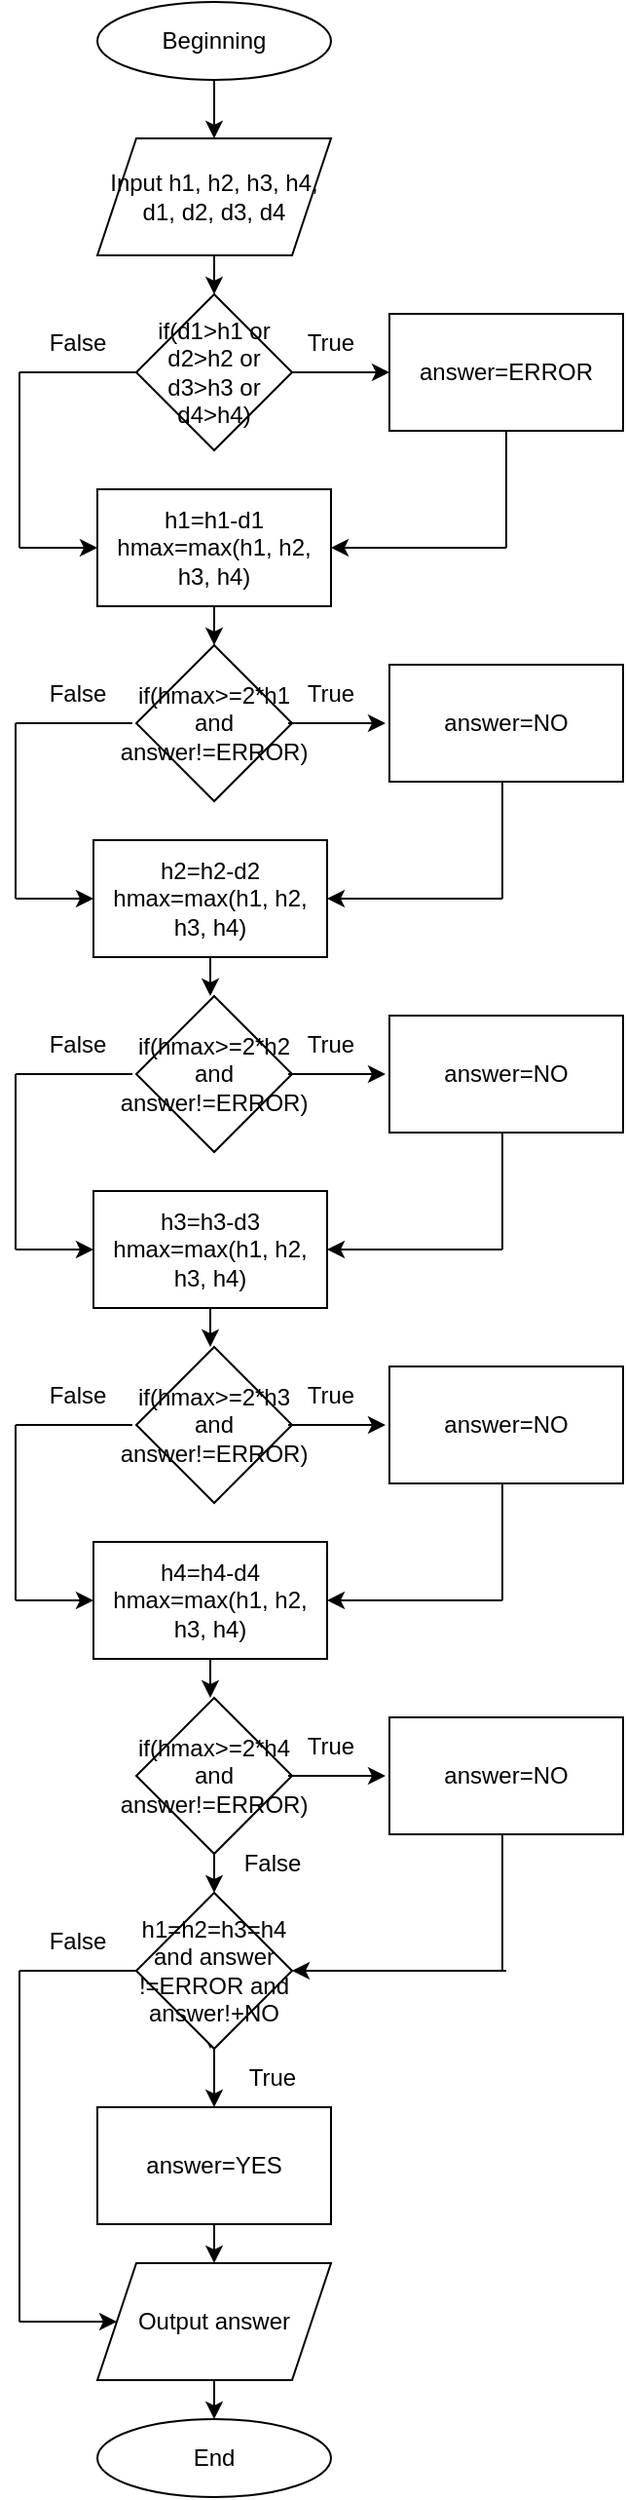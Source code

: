 <mxfile version="22.0.8" type="device">
  <diagram name="Страница — 1" id="toN4e3wIf5AQ61mbphhF">
    <mxGraphModel dx="1500" dy="820" grid="1" gridSize="10" guides="1" tooltips="1" connect="1" arrows="1" fold="1" page="1" pageScale="1" pageWidth="827" pageHeight="1169" math="0" shadow="0">
      <root>
        <mxCell id="0" />
        <mxCell id="1" parent="0" />
        <mxCell id="qr8d7CnqY7PZ72oE8k62-1" value="Beginning" style="ellipse;whiteSpace=wrap;html=1;" vertex="1" parent="1">
          <mxGeometry x="330" y="50" width="120" height="40" as="geometry" />
        </mxCell>
        <mxCell id="qr8d7CnqY7PZ72oE8k62-2" value="Input h1, h2, h3, h4, d1, d2, d3, d4" style="shape=parallelogram;perimeter=parallelogramPerimeter;whiteSpace=wrap;html=1;fixedSize=1;" vertex="1" parent="1">
          <mxGeometry x="330" y="120" width="120" height="60" as="geometry" />
        </mxCell>
        <mxCell id="qr8d7CnqY7PZ72oE8k62-3" value="if(d1&amp;gt;h1 or d2&amp;gt;h2 or d3&amp;gt;h3 or d4&amp;gt;h4)" style="rhombus;whiteSpace=wrap;html=1;" vertex="1" parent="1">
          <mxGeometry x="350" y="200" width="80" height="80" as="geometry" />
        </mxCell>
        <mxCell id="qr8d7CnqY7PZ72oE8k62-4" value="answer=ERROR" style="rounded=0;whiteSpace=wrap;html=1;" vertex="1" parent="1">
          <mxGeometry x="480" y="210" width="120" height="60" as="geometry" />
        </mxCell>
        <mxCell id="qr8d7CnqY7PZ72oE8k62-5" value="h1=h1-d1&lt;br&gt;hmax=max(h1, h2, h3, h4)" style="rounded=0;whiteSpace=wrap;html=1;" vertex="1" parent="1">
          <mxGeometry x="330" y="300" width="120" height="60" as="geometry" />
        </mxCell>
        <mxCell id="qr8d7CnqY7PZ72oE8k62-6" value="if(hmax&amp;gt;=2*h1 and answer!=ERROR)" style="rhombus;whiteSpace=wrap;html=1;" vertex="1" parent="1">
          <mxGeometry x="350" y="380" width="80" height="80" as="geometry" />
        </mxCell>
        <mxCell id="qr8d7CnqY7PZ72oE8k62-7" value="answer=NO" style="rounded=0;whiteSpace=wrap;html=1;" vertex="1" parent="1">
          <mxGeometry x="480" y="390" width="120" height="60" as="geometry" />
        </mxCell>
        <mxCell id="qr8d7CnqY7PZ72oE8k62-8" value="" style="endArrow=classic;html=1;rounded=0;exitX=0.5;exitY=1;exitDx=0;exitDy=0;entryX=0.5;entryY=0;entryDx=0;entryDy=0;" edge="1" parent="1" source="qr8d7CnqY7PZ72oE8k62-1" target="qr8d7CnqY7PZ72oE8k62-2">
          <mxGeometry width="50" height="50" relative="1" as="geometry">
            <mxPoint x="390" y="320" as="sourcePoint" />
            <mxPoint x="440" y="270" as="targetPoint" />
          </mxGeometry>
        </mxCell>
        <mxCell id="qr8d7CnqY7PZ72oE8k62-9" value="" style="endArrow=classic;html=1;rounded=0;exitX=0.5;exitY=1;exitDx=0;exitDy=0;entryX=0.5;entryY=0;entryDx=0;entryDy=0;" edge="1" parent="1" source="qr8d7CnqY7PZ72oE8k62-2" target="qr8d7CnqY7PZ72oE8k62-3">
          <mxGeometry width="50" height="50" relative="1" as="geometry">
            <mxPoint x="310" y="260" as="sourcePoint" />
            <mxPoint x="360" y="210" as="targetPoint" />
          </mxGeometry>
        </mxCell>
        <mxCell id="qr8d7CnqY7PZ72oE8k62-10" value="" style="endArrow=classic;html=1;rounded=0;exitX=1;exitY=0.5;exitDx=0;exitDy=0;entryX=0;entryY=0.5;entryDx=0;entryDy=0;" edge="1" parent="1" source="qr8d7CnqY7PZ72oE8k62-3" target="qr8d7CnqY7PZ72oE8k62-4">
          <mxGeometry width="50" height="50" relative="1" as="geometry">
            <mxPoint x="390" y="320" as="sourcePoint" />
            <mxPoint x="440" y="270" as="targetPoint" />
          </mxGeometry>
        </mxCell>
        <mxCell id="qr8d7CnqY7PZ72oE8k62-12" value="" style="endArrow=none;html=1;rounded=0;exitX=0;exitY=0.5;exitDx=0;exitDy=0;" edge="1" parent="1" source="qr8d7CnqY7PZ72oE8k62-3">
          <mxGeometry width="50" height="50" relative="1" as="geometry">
            <mxPoint x="390" y="320" as="sourcePoint" />
            <mxPoint x="290" y="240" as="targetPoint" />
          </mxGeometry>
        </mxCell>
        <mxCell id="qr8d7CnqY7PZ72oE8k62-13" value="" style="endArrow=none;html=1;rounded=0;" edge="1" parent="1">
          <mxGeometry width="50" height="50" relative="1" as="geometry">
            <mxPoint x="290" y="240" as="sourcePoint" />
            <mxPoint x="290" y="330" as="targetPoint" />
          </mxGeometry>
        </mxCell>
        <mxCell id="qr8d7CnqY7PZ72oE8k62-14" value="" style="endArrow=none;html=1;rounded=0;entryX=0.5;entryY=1;entryDx=0;entryDy=0;" edge="1" parent="1" target="qr8d7CnqY7PZ72oE8k62-4">
          <mxGeometry width="50" height="50" relative="1" as="geometry">
            <mxPoint x="540" y="330" as="sourcePoint" />
            <mxPoint x="440" y="270" as="targetPoint" />
          </mxGeometry>
        </mxCell>
        <mxCell id="qr8d7CnqY7PZ72oE8k62-15" value="" style="endArrow=classic;html=1;rounded=0;entryX=1;entryY=0.5;entryDx=0;entryDy=0;" edge="1" parent="1" target="qr8d7CnqY7PZ72oE8k62-5">
          <mxGeometry width="50" height="50" relative="1" as="geometry">
            <mxPoint x="540" y="330" as="sourcePoint" />
            <mxPoint x="440" y="270" as="targetPoint" />
          </mxGeometry>
        </mxCell>
        <mxCell id="qr8d7CnqY7PZ72oE8k62-16" value="" style="endArrow=classic;html=1;rounded=0;entryX=0;entryY=0.5;entryDx=0;entryDy=0;" edge="1" parent="1" target="qr8d7CnqY7PZ72oE8k62-5">
          <mxGeometry width="50" height="50" relative="1" as="geometry">
            <mxPoint x="290" y="330" as="sourcePoint" />
            <mxPoint x="440" y="270" as="targetPoint" />
          </mxGeometry>
        </mxCell>
        <mxCell id="qr8d7CnqY7PZ72oE8k62-17" value="" style="endArrow=classic;html=1;rounded=0;exitX=0.5;exitY=1;exitDx=0;exitDy=0;entryX=0.5;entryY=0;entryDx=0;entryDy=0;" edge="1" parent="1" source="qr8d7CnqY7PZ72oE8k62-5" target="qr8d7CnqY7PZ72oE8k62-6">
          <mxGeometry width="50" height="50" relative="1" as="geometry">
            <mxPoint x="390" y="320" as="sourcePoint" />
            <mxPoint x="440" y="270" as="targetPoint" />
          </mxGeometry>
        </mxCell>
        <mxCell id="qr8d7CnqY7PZ72oE8k62-18" value="h2=h2-d2&lt;br&gt;hmax=max(h1, h2, h3, h4)" style="rounded=0;whiteSpace=wrap;html=1;" vertex="1" parent="1">
          <mxGeometry x="328" y="480" width="120" height="60" as="geometry" />
        </mxCell>
        <mxCell id="qr8d7CnqY7PZ72oE8k62-19" value="" style="endArrow=classic;html=1;rounded=0;exitX=1;exitY=0.5;exitDx=0;exitDy=0;entryX=0;entryY=0.5;entryDx=0;entryDy=0;" edge="1" parent="1">
          <mxGeometry width="50" height="50" relative="1" as="geometry">
            <mxPoint x="428" y="420" as="sourcePoint" />
            <mxPoint x="478" y="420" as="targetPoint" />
          </mxGeometry>
        </mxCell>
        <mxCell id="qr8d7CnqY7PZ72oE8k62-20" value="" style="endArrow=none;html=1;rounded=0;exitX=0;exitY=0.5;exitDx=0;exitDy=0;" edge="1" parent="1">
          <mxGeometry width="50" height="50" relative="1" as="geometry">
            <mxPoint x="348" y="420" as="sourcePoint" />
            <mxPoint x="288" y="420" as="targetPoint" />
          </mxGeometry>
        </mxCell>
        <mxCell id="qr8d7CnqY7PZ72oE8k62-21" value="" style="endArrow=none;html=1;rounded=0;" edge="1" parent="1">
          <mxGeometry width="50" height="50" relative="1" as="geometry">
            <mxPoint x="288" y="420" as="sourcePoint" />
            <mxPoint x="288" y="510" as="targetPoint" />
          </mxGeometry>
        </mxCell>
        <mxCell id="qr8d7CnqY7PZ72oE8k62-22" value="" style="endArrow=none;html=1;rounded=0;entryX=0.5;entryY=1;entryDx=0;entryDy=0;" edge="1" parent="1">
          <mxGeometry width="50" height="50" relative="1" as="geometry">
            <mxPoint x="538" y="510" as="sourcePoint" />
            <mxPoint x="538" y="450" as="targetPoint" />
          </mxGeometry>
        </mxCell>
        <mxCell id="qr8d7CnqY7PZ72oE8k62-23" value="" style="endArrow=classic;html=1;rounded=0;entryX=1;entryY=0.5;entryDx=0;entryDy=0;" edge="1" parent="1" target="qr8d7CnqY7PZ72oE8k62-18">
          <mxGeometry width="50" height="50" relative="1" as="geometry">
            <mxPoint x="538" y="510" as="sourcePoint" />
            <mxPoint x="438" y="450" as="targetPoint" />
          </mxGeometry>
        </mxCell>
        <mxCell id="qr8d7CnqY7PZ72oE8k62-24" value="" style="endArrow=classic;html=1;rounded=0;entryX=0;entryY=0.5;entryDx=0;entryDy=0;" edge="1" parent="1" target="qr8d7CnqY7PZ72oE8k62-18">
          <mxGeometry width="50" height="50" relative="1" as="geometry">
            <mxPoint x="288" y="510" as="sourcePoint" />
            <mxPoint x="438" y="450" as="targetPoint" />
          </mxGeometry>
        </mxCell>
        <mxCell id="qr8d7CnqY7PZ72oE8k62-25" value="" style="endArrow=classic;html=1;rounded=0;exitX=0.5;exitY=1;exitDx=0;exitDy=0;entryX=0.5;entryY=0;entryDx=0;entryDy=0;" edge="1" parent="1" source="qr8d7CnqY7PZ72oE8k62-18">
          <mxGeometry width="50" height="50" relative="1" as="geometry">
            <mxPoint x="388" y="500" as="sourcePoint" />
            <mxPoint x="388" y="560" as="targetPoint" />
          </mxGeometry>
        </mxCell>
        <mxCell id="qr8d7CnqY7PZ72oE8k62-26" value="True" style="text;html=1;strokeColor=none;fillColor=none;align=center;verticalAlign=middle;whiteSpace=wrap;rounded=0;" vertex="1" parent="1">
          <mxGeometry x="420" y="210" width="60" height="30" as="geometry" />
        </mxCell>
        <mxCell id="qr8d7CnqY7PZ72oE8k62-27" value="False" style="text;html=1;strokeColor=none;fillColor=none;align=center;verticalAlign=middle;whiteSpace=wrap;rounded=0;" vertex="1" parent="1">
          <mxGeometry x="290" y="210" width="60" height="30" as="geometry" />
        </mxCell>
        <mxCell id="qr8d7CnqY7PZ72oE8k62-28" value="False" style="text;html=1;strokeColor=none;fillColor=none;align=center;verticalAlign=middle;whiteSpace=wrap;rounded=0;" vertex="1" parent="1">
          <mxGeometry x="290" y="390" width="60" height="30" as="geometry" />
        </mxCell>
        <mxCell id="qr8d7CnqY7PZ72oE8k62-29" value="True" style="text;html=1;strokeColor=none;fillColor=none;align=center;verticalAlign=middle;whiteSpace=wrap;rounded=0;" vertex="1" parent="1">
          <mxGeometry x="420" y="390" width="60" height="30" as="geometry" />
        </mxCell>
        <mxCell id="qr8d7CnqY7PZ72oE8k62-30" value="if(hmax&amp;gt;=2*h2 and answer!=ERROR)" style="rhombus;whiteSpace=wrap;html=1;" vertex="1" parent="1">
          <mxGeometry x="350" y="560" width="80" height="80" as="geometry" />
        </mxCell>
        <mxCell id="qr8d7CnqY7PZ72oE8k62-31" value="answer=NO" style="rounded=0;whiteSpace=wrap;html=1;" vertex="1" parent="1">
          <mxGeometry x="480" y="570" width="120" height="60" as="geometry" />
        </mxCell>
        <mxCell id="qr8d7CnqY7PZ72oE8k62-32" value="h3=h3-d3&lt;br&gt;hmax=max(h1, h2, h3, h4)" style="rounded=0;whiteSpace=wrap;html=1;" vertex="1" parent="1">
          <mxGeometry x="328" y="660" width="120" height="60" as="geometry" />
        </mxCell>
        <mxCell id="qr8d7CnqY7PZ72oE8k62-33" value="" style="endArrow=classic;html=1;rounded=0;exitX=1;exitY=0.5;exitDx=0;exitDy=0;entryX=0;entryY=0.5;entryDx=0;entryDy=0;" edge="1" parent="1">
          <mxGeometry width="50" height="50" relative="1" as="geometry">
            <mxPoint x="428" y="600" as="sourcePoint" />
            <mxPoint x="478" y="600" as="targetPoint" />
          </mxGeometry>
        </mxCell>
        <mxCell id="qr8d7CnqY7PZ72oE8k62-34" value="" style="endArrow=none;html=1;rounded=0;exitX=0;exitY=0.5;exitDx=0;exitDy=0;" edge="1" parent="1">
          <mxGeometry width="50" height="50" relative="1" as="geometry">
            <mxPoint x="348" y="600" as="sourcePoint" />
            <mxPoint x="288" y="600" as="targetPoint" />
          </mxGeometry>
        </mxCell>
        <mxCell id="qr8d7CnqY7PZ72oE8k62-35" value="" style="endArrow=none;html=1;rounded=0;" edge="1" parent="1">
          <mxGeometry width="50" height="50" relative="1" as="geometry">
            <mxPoint x="288" y="600" as="sourcePoint" />
            <mxPoint x="288" y="690" as="targetPoint" />
          </mxGeometry>
        </mxCell>
        <mxCell id="qr8d7CnqY7PZ72oE8k62-36" value="" style="endArrow=none;html=1;rounded=0;entryX=0.5;entryY=1;entryDx=0;entryDy=0;" edge="1" parent="1">
          <mxGeometry width="50" height="50" relative="1" as="geometry">
            <mxPoint x="538" y="690" as="sourcePoint" />
            <mxPoint x="538" y="630" as="targetPoint" />
          </mxGeometry>
        </mxCell>
        <mxCell id="qr8d7CnqY7PZ72oE8k62-37" value="" style="endArrow=classic;html=1;rounded=0;entryX=1;entryY=0.5;entryDx=0;entryDy=0;" edge="1" parent="1" target="qr8d7CnqY7PZ72oE8k62-32">
          <mxGeometry width="50" height="50" relative="1" as="geometry">
            <mxPoint x="538" y="690" as="sourcePoint" />
            <mxPoint x="438" y="630" as="targetPoint" />
          </mxGeometry>
        </mxCell>
        <mxCell id="qr8d7CnqY7PZ72oE8k62-38" value="" style="endArrow=classic;html=1;rounded=0;entryX=0;entryY=0.5;entryDx=0;entryDy=0;" edge="1" parent="1" target="qr8d7CnqY7PZ72oE8k62-32">
          <mxGeometry width="50" height="50" relative="1" as="geometry">
            <mxPoint x="288" y="690" as="sourcePoint" />
            <mxPoint x="438" y="630" as="targetPoint" />
          </mxGeometry>
        </mxCell>
        <mxCell id="qr8d7CnqY7PZ72oE8k62-39" value="" style="endArrow=classic;html=1;rounded=0;exitX=0.5;exitY=1;exitDx=0;exitDy=0;entryX=0.5;entryY=0;entryDx=0;entryDy=0;" edge="1" parent="1" source="qr8d7CnqY7PZ72oE8k62-32">
          <mxGeometry width="50" height="50" relative="1" as="geometry">
            <mxPoint x="388" y="680" as="sourcePoint" />
            <mxPoint x="388" y="740" as="targetPoint" />
          </mxGeometry>
        </mxCell>
        <mxCell id="qr8d7CnqY7PZ72oE8k62-40" value="False" style="text;html=1;strokeColor=none;fillColor=none;align=center;verticalAlign=middle;whiteSpace=wrap;rounded=0;" vertex="1" parent="1">
          <mxGeometry x="290" y="570" width="60" height="30" as="geometry" />
        </mxCell>
        <mxCell id="qr8d7CnqY7PZ72oE8k62-41" value="True" style="text;html=1;strokeColor=none;fillColor=none;align=center;verticalAlign=middle;whiteSpace=wrap;rounded=0;" vertex="1" parent="1">
          <mxGeometry x="420" y="570" width="60" height="30" as="geometry" />
        </mxCell>
        <mxCell id="qr8d7CnqY7PZ72oE8k62-42" value="if(hmax&amp;gt;=2*h3 and answer!=ERROR)" style="rhombus;whiteSpace=wrap;html=1;" vertex="1" parent="1">
          <mxGeometry x="350" y="740" width="80" height="80" as="geometry" />
        </mxCell>
        <mxCell id="qr8d7CnqY7PZ72oE8k62-43" value="answer=NO" style="rounded=0;whiteSpace=wrap;html=1;" vertex="1" parent="1">
          <mxGeometry x="480" y="750" width="120" height="60" as="geometry" />
        </mxCell>
        <mxCell id="qr8d7CnqY7PZ72oE8k62-44" value="h4=h4-d4&lt;br&gt;hmax=max(h1, h2, h3, h4)" style="rounded=0;whiteSpace=wrap;html=1;" vertex="1" parent="1">
          <mxGeometry x="328" y="840" width="120" height="60" as="geometry" />
        </mxCell>
        <mxCell id="qr8d7CnqY7PZ72oE8k62-45" value="" style="endArrow=classic;html=1;rounded=0;exitX=1;exitY=0.5;exitDx=0;exitDy=0;entryX=0;entryY=0.5;entryDx=0;entryDy=0;" edge="1" parent="1">
          <mxGeometry width="50" height="50" relative="1" as="geometry">
            <mxPoint x="428" y="780" as="sourcePoint" />
            <mxPoint x="478" y="780" as="targetPoint" />
          </mxGeometry>
        </mxCell>
        <mxCell id="qr8d7CnqY7PZ72oE8k62-46" value="" style="endArrow=none;html=1;rounded=0;exitX=0;exitY=0.5;exitDx=0;exitDy=0;" edge="1" parent="1">
          <mxGeometry width="50" height="50" relative="1" as="geometry">
            <mxPoint x="348" y="780" as="sourcePoint" />
            <mxPoint x="288" y="780" as="targetPoint" />
          </mxGeometry>
        </mxCell>
        <mxCell id="qr8d7CnqY7PZ72oE8k62-47" value="" style="endArrow=none;html=1;rounded=0;" edge="1" parent="1">
          <mxGeometry width="50" height="50" relative="1" as="geometry">
            <mxPoint x="288" y="780" as="sourcePoint" />
            <mxPoint x="288" y="870" as="targetPoint" />
          </mxGeometry>
        </mxCell>
        <mxCell id="qr8d7CnqY7PZ72oE8k62-48" value="" style="endArrow=none;html=1;rounded=0;entryX=0.5;entryY=1;entryDx=0;entryDy=0;" edge="1" parent="1">
          <mxGeometry width="50" height="50" relative="1" as="geometry">
            <mxPoint x="538" y="870" as="sourcePoint" />
            <mxPoint x="538" y="810" as="targetPoint" />
          </mxGeometry>
        </mxCell>
        <mxCell id="qr8d7CnqY7PZ72oE8k62-49" value="" style="endArrow=classic;html=1;rounded=0;entryX=1;entryY=0.5;entryDx=0;entryDy=0;" edge="1" parent="1" target="qr8d7CnqY7PZ72oE8k62-44">
          <mxGeometry width="50" height="50" relative="1" as="geometry">
            <mxPoint x="538" y="870" as="sourcePoint" />
            <mxPoint x="438" y="810" as="targetPoint" />
          </mxGeometry>
        </mxCell>
        <mxCell id="qr8d7CnqY7PZ72oE8k62-50" value="" style="endArrow=classic;html=1;rounded=0;entryX=0;entryY=0.5;entryDx=0;entryDy=0;" edge="1" parent="1" target="qr8d7CnqY7PZ72oE8k62-44">
          <mxGeometry width="50" height="50" relative="1" as="geometry">
            <mxPoint x="288" y="870" as="sourcePoint" />
            <mxPoint x="438" y="810" as="targetPoint" />
          </mxGeometry>
        </mxCell>
        <mxCell id="qr8d7CnqY7PZ72oE8k62-51" value="" style="endArrow=classic;html=1;rounded=0;exitX=0.5;exitY=1;exitDx=0;exitDy=0;entryX=0.5;entryY=0;entryDx=0;entryDy=0;" edge="1" parent="1" source="qr8d7CnqY7PZ72oE8k62-44">
          <mxGeometry width="50" height="50" relative="1" as="geometry">
            <mxPoint x="388" y="860" as="sourcePoint" />
            <mxPoint x="388" y="920" as="targetPoint" />
          </mxGeometry>
        </mxCell>
        <mxCell id="qr8d7CnqY7PZ72oE8k62-52" value="False" style="text;html=1;strokeColor=none;fillColor=none;align=center;verticalAlign=middle;whiteSpace=wrap;rounded=0;" vertex="1" parent="1">
          <mxGeometry x="290" y="750" width="60" height="30" as="geometry" />
        </mxCell>
        <mxCell id="qr8d7CnqY7PZ72oE8k62-53" value="True" style="text;html=1;strokeColor=none;fillColor=none;align=center;verticalAlign=middle;whiteSpace=wrap;rounded=0;" vertex="1" parent="1">
          <mxGeometry x="420" y="750" width="60" height="30" as="geometry" />
        </mxCell>
        <mxCell id="qr8d7CnqY7PZ72oE8k62-54" value="if(hmax&amp;gt;=2*h4 and answer!=ERROR)" style="rhombus;whiteSpace=wrap;html=1;" vertex="1" parent="1">
          <mxGeometry x="350" y="920" width="80" height="80" as="geometry" />
        </mxCell>
        <mxCell id="qr8d7CnqY7PZ72oE8k62-55" value="answer=NO" style="rounded=0;whiteSpace=wrap;html=1;" vertex="1" parent="1">
          <mxGeometry x="480" y="930" width="120" height="60" as="geometry" />
        </mxCell>
        <mxCell id="qr8d7CnqY7PZ72oE8k62-57" value="" style="endArrow=classic;html=1;rounded=0;exitX=1;exitY=0.5;exitDx=0;exitDy=0;entryX=0;entryY=0.5;entryDx=0;entryDy=0;" edge="1" parent="1">
          <mxGeometry width="50" height="50" relative="1" as="geometry">
            <mxPoint x="428" y="960" as="sourcePoint" />
            <mxPoint x="478" y="960" as="targetPoint" />
          </mxGeometry>
        </mxCell>
        <mxCell id="qr8d7CnqY7PZ72oE8k62-60" value="" style="endArrow=none;html=1;rounded=0;entryX=0.5;entryY=1;entryDx=0;entryDy=0;" edge="1" parent="1">
          <mxGeometry width="50" height="50" relative="1" as="geometry">
            <mxPoint x="538" y="1060" as="sourcePoint" />
            <mxPoint x="538" y="990" as="targetPoint" />
          </mxGeometry>
        </mxCell>
        <mxCell id="qr8d7CnqY7PZ72oE8k62-61" value="" style="endArrow=classic;html=1;rounded=0;entryX=1;entryY=0.5;entryDx=0;entryDy=0;" edge="1" parent="1" target="qr8d7CnqY7PZ72oE8k62-66">
          <mxGeometry width="50" height="50" relative="1" as="geometry">
            <mxPoint x="540" y="1060" as="sourcePoint" />
            <mxPoint x="448" y="1050" as="targetPoint" />
          </mxGeometry>
        </mxCell>
        <mxCell id="qr8d7CnqY7PZ72oE8k62-62" value="" style="endArrow=classic;html=1;rounded=0;entryX=0.5;entryY=0;entryDx=0;entryDy=0;exitX=0.5;exitY=1;exitDx=0;exitDy=0;" edge="1" parent="1" target="qr8d7CnqY7PZ72oE8k62-66" source="qr8d7CnqY7PZ72oE8k62-54">
          <mxGeometry width="50" height="50" relative="1" as="geometry">
            <mxPoint x="288" y="1050" as="sourcePoint" />
            <mxPoint x="328" y="1050" as="targetPoint" />
          </mxGeometry>
        </mxCell>
        <mxCell id="qr8d7CnqY7PZ72oE8k62-63" value="" style="endArrow=classic;html=1;rounded=0;exitX=0.5;exitY=1;exitDx=0;exitDy=0;entryX=0.5;entryY=0;entryDx=0;entryDy=0;" edge="1" parent="1">
          <mxGeometry width="50" height="50" relative="1" as="geometry">
            <mxPoint x="388" y="1080" as="sourcePoint" />
            <mxPoint x="388" y="1100" as="targetPoint" />
          </mxGeometry>
        </mxCell>
        <mxCell id="qr8d7CnqY7PZ72oE8k62-64" value="False" style="text;html=1;strokeColor=none;fillColor=none;align=center;verticalAlign=middle;whiteSpace=wrap;rounded=0;" vertex="1" parent="1">
          <mxGeometry x="390" y="990" width="60" height="30" as="geometry" />
        </mxCell>
        <mxCell id="qr8d7CnqY7PZ72oE8k62-65" value="True" style="text;html=1;strokeColor=none;fillColor=none;align=center;verticalAlign=middle;whiteSpace=wrap;rounded=0;" vertex="1" parent="1">
          <mxGeometry x="420" y="930" width="60" height="30" as="geometry" />
        </mxCell>
        <mxCell id="qr8d7CnqY7PZ72oE8k62-66" value="h1=h2=h3=h4 and answer !=ERROR and answer!+NO" style="rhombus;whiteSpace=wrap;html=1;" vertex="1" parent="1">
          <mxGeometry x="350" y="1020" width="80" height="80" as="geometry" />
        </mxCell>
        <mxCell id="qr8d7CnqY7PZ72oE8k62-67" value="" style="endArrow=classic;html=1;rounded=0;exitX=0.5;exitY=1;exitDx=0;exitDy=0;" edge="1" parent="1" source="qr8d7CnqY7PZ72oE8k62-66">
          <mxGeometry width="50" height="50" relative="1" as="geometry">
            <mxPoint x="390" y="1130" as="sourcePoint" />
            <mxPoint x="390" y="1130" as="targetPoint" />
          </mxGeometry>
        </mxCell>
        <mxCell id="qr8d7CnqY7PZ72oE8k62-68" value="answer=YES" style="rounded=0;whiteSpace=wrap;html=1;" vertex="1" parent="1">
          <mxGeometry x="330" y="1130" width="120" height="60" as="geometry" />
        </mxCell>
        <mxCell id="qr8d7CnqY7PZ72oE8k62-69" value="Output answer" style="shape=parallelogram;perimeter=parallelogramPerimeter;whiteSpace=wrap;html=1;fixedSize=1;" vertex="1" parent="1">
          <mxGeometry x="330" y="1210" width="120" height="60" as="geometry" />
        </mxCell>
        <mxCell id="qr8d7CnqY7PZ72oE8k62-70" value="End" style="ellipse;whiteSpace=wrap;html=1;" vertex="1" parent="1">
          <mxGeometry x="330" y="1290" width="120" height="40" as="geometry" />
        </mxCell>
        <mxCell id="qr8d7CnqY7PZ72oE8k62-71" value="" style="endArrow=none;html=1;rounded=0;entryX=0;entryY=0.5;entryDx=0;entryDy=0;" edge="1" parent="1" target="qr8d7CnqY7PZ72oE8k62-66">
          <mxGeometry width="50" height="50" relative="1" as="geometry">
            <mxPoint x="290" y="1060" as="sourcePoint" />
            <mxPoint x="440" y="1080" as="targetPoint" />
          </mxGeometry>
        </mxCell>
        <mxCell id="qr8d7CnqY7PZ72oE8k62-72" value="" style="endArrow=none;html=1;rounded=0;" edge="1" parent="1">
          <mxGeometry width="50" height="50" relative="1" as="geometry">
            <mxPoint x="290" y="1060" as="sourcePoint" />
            <mxPoint x="290" y="1240" as="targetPoint" />
          </mxGeometry>
        </mxCell>
        <mxCell id="qr8d7CnqY7PZ72oE8k62-73" value="" style="endArrow=classic;html=1;rounded=0;exitX=0.5;exitY=1;exitDx=0;exitDy=0;entryX=0.5;entryY=0;entryDx=0;entryDy=0;" edge="1" parent="1" source="qr8d7CnqY7PZ72oE8k62-68" target="qr8d7CnqY7PZ72oE8k62-69">
          <mxGeometry width="50" height="50" relative="1" as="geometry">
            <mxPoint x="390" y="1130" as="sourcePoint" />
            <mxPoint x="440" y="1080" as="targetPoint" />
          </mxGeometry>
        </mxCell>
        <mxCell id="qr8d7CnqY7PZ72oE8k62-74" value="" style="endArrow=classic;html=1;rounded=0;entryX=0;entryY=0.5;entryDx=0;entryDy=0;" edge="1" parent="1" target="qr8d7CnqY7PZ72oE8k62-69">
          <mxGeometry width="50" height="50" relative="1" as="geometry">
            <mxPoint x="290" y="1240" as="sourcePoint" />
            <mxPoint x="440" y="1080" as="targetPoint" />
          </mxGeometry>
        </mxCell>
        <mxCell id="qr8d7CnqY7PZ72oE8k62-75" value="" style="endArrow=classic;html=1;rounded=0;exitX=0.5;exitY=1;exitDx=0;exitDy=0;entryX=0.5;entryY=0;entryDx=0;entryDy=0;" edge="1" parent="1" source="qr8d7CnqY7PZ72oE8k62-69" target="qr8d7CnqY7PZ72oE8k62-70">
          <mxGeometry width="50" height="50" relative="1" as="geometry">
            <mxPoint x="390" y="1130" as="sourcePoint" />
            <mxPoint x="440" y="1080" as="targetPoint" />
          </mxGeometry>
        </mxCell>
        <mxCell id="qr8d7CnqY7PZ72oE8k62-76" value="True" style="text;html=1;strokeColor=none;fillColor=none;align=center;verticalAlign=middle;whiteSpace=wrap;rounded=0;" vertex="1" parent="1">
          <mxGeometry x="390" y="1100" width="60" height="30" as="geometry" />
        </mxCell>
        <mxCell id="qr8d7CnqY7PZ72oE8k62-77" value="False" style="text;html=1;strokeColor=none;fillColor=none;align=center;verticalAlign=middle;whiteSpace=wrap;rounded=0;" vertex="1" parent="1">
          <mxGeometry x="290" y="1030" width="60" height="30" as="geometry" />
        </mxCell>
      </root>
    </mxGraphModel>
  </diagram>
</mxfile>
